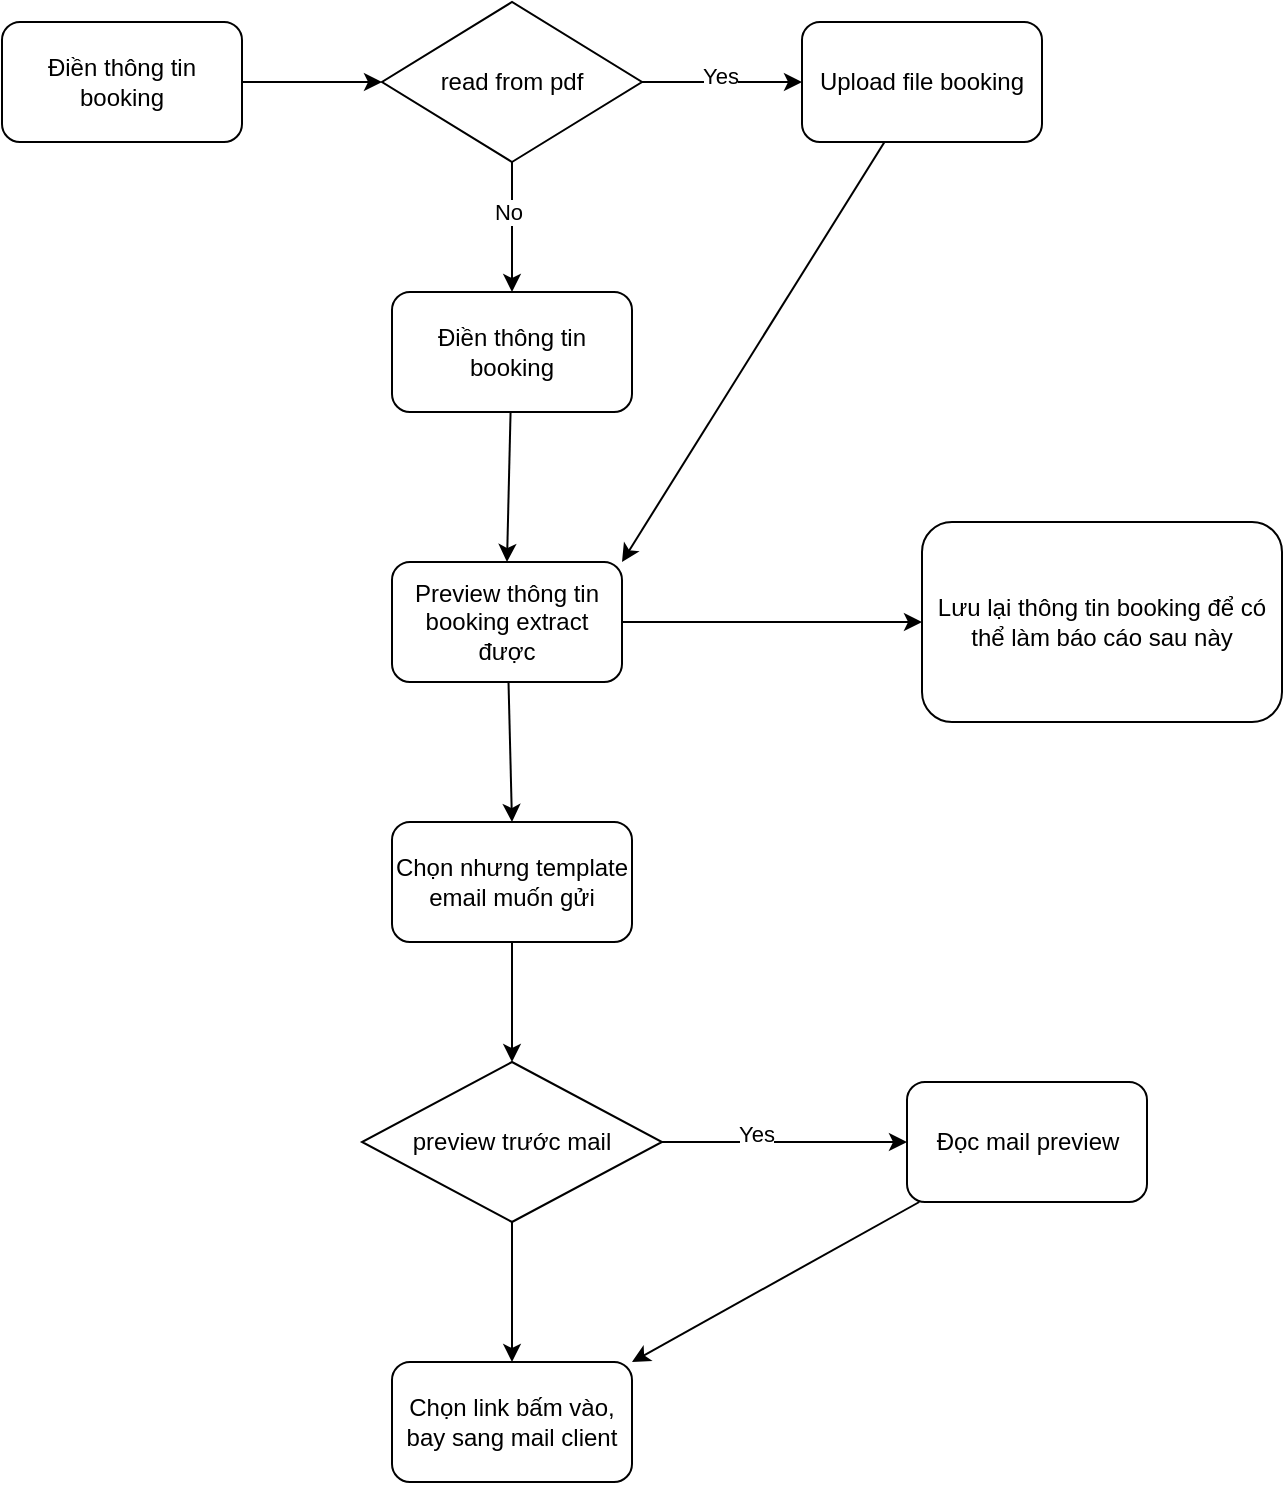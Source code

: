 <mxfile>
    <diagram id="dKdoCkBBFkPKsD99Ha6u" name="send-mail-from-booking">
        <mxGraphModel dx="1533" dy="514" grid="1" gridSize="10" guides="1" tooltips="1" connect="1" arrows="1" fold="1" page="1" pageScale="1" pageWidth="850" pageHeight="1100" math="0" shadow="0">
            <root>
                <mxCell id="0"/>
                <mxCell id="1" parent="0"/>
                <mxCell id="19" style="edgeStyle=none;html=1;" parent="1" source="4" target="13" edge="1">
                    <mxGeometry relative="1" as="geometry"/>
                </mxCell>
                <mxCell id="4" value="Chọn nhưng template email muốn gửi" style="rounded=1;whiteSpace=wrap;html=1;flipV=1;" parent="1" vertex="1">
                    <mxGeometry x="345" y="570" width="120" height="60" as="geometry"/>
                </mxCell>
                <mxCell id="17" style="edgeStyle=none;html=1;entryX=0.5;entryY=0;entryDx=0;entryDy=0;" parent="1" source="5" target="29" edge="1">
                    <mxGeometry relative="1" as="geometry"/>
                </mxCell>
                <mxCell id="5" value="Điền thông tin booking" style="rounded=1;whiteSpace=wrap;html=1;flipV=1;" parent="1" vertex="1">
                    <mxGeometry x="345" y="305" width="120" height="60" as="geometry"/>
                </mxCell>
                <mxCell id="15" style="edgeStyle=none;html=1;" parent="1" source="6" target="10" edge="1">
                    <mxGeometry relative="1" as="geometry"/>
                </mxCell>
                <mxCell id="21" value="Yes" style="edgeLabel;html=1;align=center;verticalAlign=middle;resizable=0;points=[];" parent="15" vertex="1" connectable="0">
                    <mxGeometry x="-0.029" y="3" relative="1" as="geometry">
                        <mxPoint as="offset"/>
                    </mxGeometry>
                </mxCell>
                <mxCell id="16" style="edgeStyle=none;html=1;entryX=0.5;entryY=0;entryDx=0;entryDy=0;" parent="1" source="6" target="5" edge="1">
                    <mxGeometry relative="1" as="geometry"/>
                </mxCell>
                <mxCell id="28" value="No" style="edgeLabel;html=1;align=center;verticalAlign=middle;resizable=0;points=[];" parent="16" vertex="1" connectable="0">
                    <mxGeometry x="-0.247" y="-2" relative="1" as="geometry">
                        <mxPoint as="offset"/>
                    </mxGeometry>
                </mxCell>
                <mxCell id="6" value="read from pdf" style="rhombus;whiteSpace=wrap;html=1;flipV=1;" parent="1" vertex="1">
                    <mxGeometry x="340" y="160" width="130" height="80" as="geometry"/>
                </mxCell>
                <mxCell id="14" style="edgeStyle=none;html=1;" parent="1" source="9" target="6" edge="1">
                    <mxGeometry relative="1" as="geometry"/>
                </mxCell>
                <mxCell id="9" value="Điền thông tin booking" style="rounded=1;whiteSpace=wrap;html=1;" parent="1" vertex="1">
                    <mxGeometry x="150" y="170" width="120" height="60" as="geometry"/>
                </mxCell>
                <mxCell id="23" style="edgeStyle=none;html=1;entryX=1;entryY=0;entryDx=0;entryDy=0;" parent="1" source="10" target="29" edge="1">
                    <mxGeometry relative="1" as="geometry"/>
                </mxCell>
                <mxCell id="10" value="Upload file booking" style="rounded=1;whiteSpace=wrap;html=1;" parent="1" vertex="1">
                    <mxGeometry x="550" y="170" width="120" height="60" as="geometry"/>
                </mxCell>
                <mxCell id="27" style="edgeStyle=none;html=1;entryX=1;entryY=0;entryDx=0;entryDy=0;" parent="1" source="11" target="12" edge="1">
                    <mxGeometry relative="1" as="geometry">
                        <mxPoint x="402.5" y="840" as="targetPoint"/>
                    </mxGeometry>
                </mxCell>
                <mxCell id="11" value="Đọc mail preview" style="rounded=1;whiteSpace=wrap;html=1;" parent="1" vertex="1">
                    <mxGeometry x="602.5" y="700" width="120" height="60" as="geometry"/>
                </mxCell>
                <mxCell id="12" value="Chọn link bấm vào, bay sang mail client" style="rounded=1;whiteSpace=wrap;html=1;flipV=1;" parent="1" vertex="1">
                    <mxGeometry x="345" y="840" width="120" height="60" as="geometry"/>
                </mxCell>
                <mxCell id="20" style="edgeStyle=none;html=1;" parent="1" source="13" target="11" edge="1">
                    <mxGeometry relative="1" as="geometry"/>
                </mxCell>
                <mxCell id="25" value="Yes" style="edgeLabel;html=1;align=center;verticalAlign=middle;resizable=0;points=[];" parent="20" vertex="1" connectable="0">
                    <mxGeometry x="-0.246" y="4" relative="1" as="geometry">
                        <mxPoint x="1" as="offset"/>
                    </mxGeometry>
                </mxCell>
                <mxCell id="26" style="edgeStyle=none;html=1;entryX=0.5;entryY=0;entryDx=0;entryDy=0;" parent="1" source="13" target="12" edge="1">
                    <mxGeometry relative="1" as="geometry">
                        <mxPoint x="622.5" y="800" as="targetPoint"/>
                    </mxGeometry>
                </mxCell>
                <mxCell id="13" value="preview trước mail" style="rhombus;whiteSpace=wrap;html=1;flipV=1;" parent="1" vertex="1">
                    <mxGeometry x="330" y="690" width="150" height="80" as="geometry"/>
                </mxCell>
                <mxCell id="30" style="edgeStyle=none;html=1;entryX=0.5;entryY=0;entryDx=0;entryDy=0;" parent="1" source="29" target="4" edge="1">
                    <mxGeometry relative="1" as="geometry"/>
                </mxCell>
                <mxCell id="31" style="edgeStyle=none;html=1;entryX=0;entryY=0.5;entryDx=0;entryDy=0;" edge="1" parent="1" source="29" target="32">
                    <mxGeometry relative="1" as="geometry">
                        <mxPoint x="650" y="470" as="targetPoint"/>
                    </mxGeometry>
                </mxCell>
                <mxCell id="29" value="Preview thông tin booking extract được" style="rounded=1;whiteSpace=wrap;html=1;flipV=1;" parent="1" vertex="1">
                    <mxGeometry x="345" y="440" width="115" height="60" as="geometry"/>
                </mxCell>
                <mxCell id="32" value="Lưu lại thông tin booking để có thể làm báo cáo sau này" style="rounded=1;whiteSpace=wrap;html=1;flipV=1;" vertex="1" parent="1">
                    <mxGeometry x="610" y="420" width="180" height="100" as="geometry"/>
                </mxCell>
            </root>
        </mxGraphModel>
    </diagram>
</mxfile>